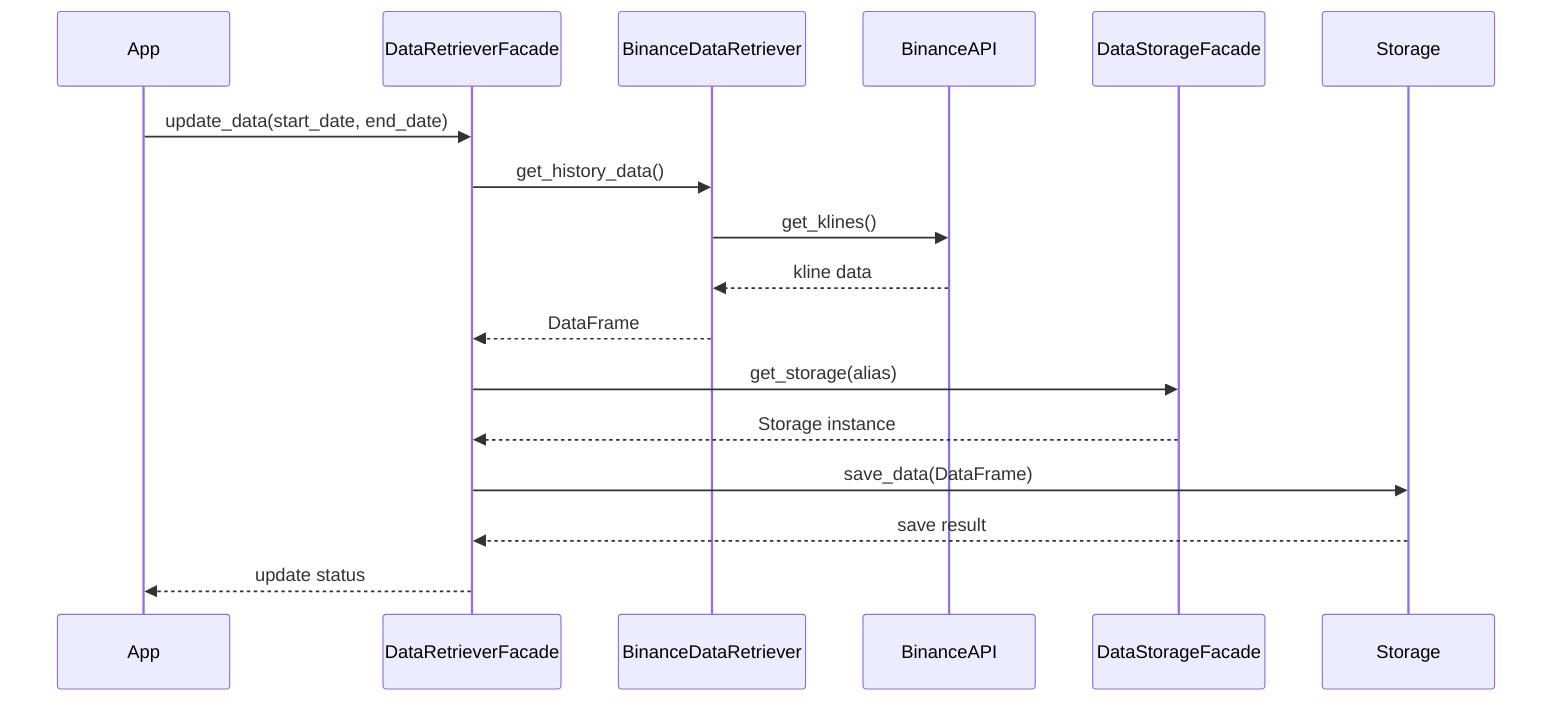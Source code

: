sequenceDiagram
    participant App
    participant Facade as DataRetrieverFacade
    participant Retriever as BinanceDataRetriever
    participant BinanceAPI
    participant StorageFacade as DataStorageFacade
    participant Storage
    
    App->>Facade: update_data(start_date, end_date)
    Facade->>Retriever: get_history_data()
    Retriever->>BinanceAPI: get_klines()
    BinanceAPI-->>Retriever: kline data
    Retriever-->>Facade: DataFrame
    Facade->>StorageFacade: get_storage(alias)
    StorageFacade-->>Facade: Storage instance
    Facade->>Storage: save_data(DataFrame)
    Storage-->>Facade: save result
    Facade-->>App: update status